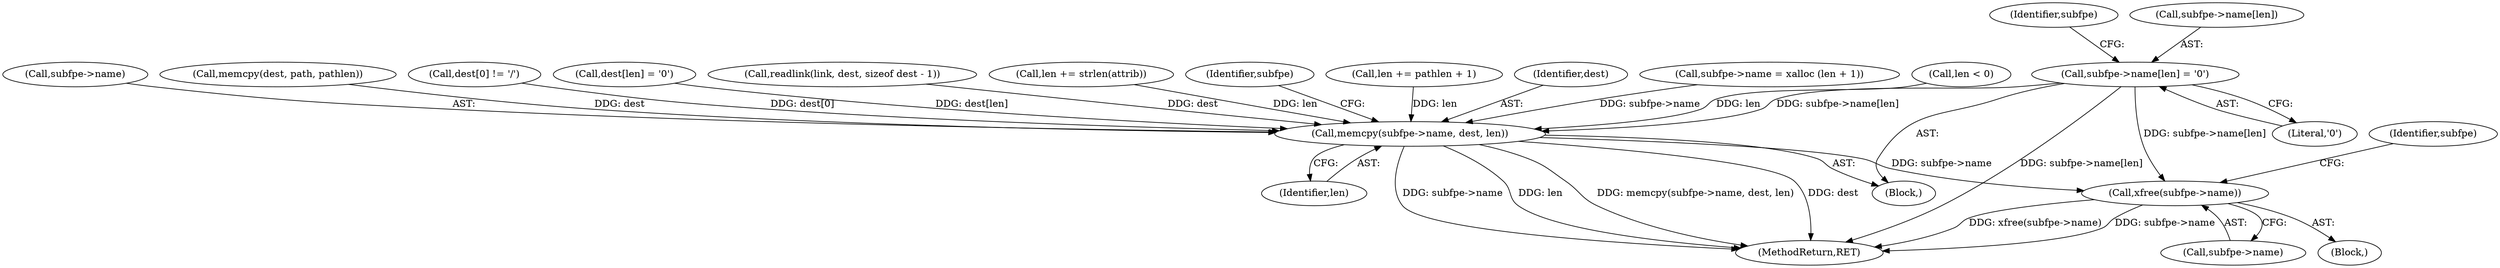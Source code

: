 digraph "0_libxfont_5bf703700ee4a5d6eae20da07cb7a29369667aef@array" {
"1000318" [label="(Call,subfpe->name[len] = '\0')"];
"1000312" [label="(Call,memcpy(subfpe->name, dest, len))"];
"1000336" [label="(Call,xfree(subfpe->name))"];
"1000241" [label="(Call,len += pathlen + 1)"];
"1000380" [label="(MethodReturn,RET)"];
"1000317" [label="(Identifier,len)"];
"1000312" [label="(Call,memcpy(subfpe->name, dest, len))"];
"1000316" [label="(Identifier,dest)"];
"1000178" [label="(Block,)"];
"1000296" [label="(Call,subfpe->name = xalloc (len + 1))"];
"1000198" [label="(Call,len < 0)"];
"1000313" [label="(Call,subfpe->name)"];
"1000318" [label="(Call,subfpe->name[len] = '\0')"];
"1000231" [label="(Call,memcpy(dest, path, pathlen))"];
"1000341" [label="(Identifier,subfpe)"];
"1000327" [label="(Identifier,subfpe)"];
"1000208" [label="(Call,dest[0] != '/')"];
"1000336" [label="(Call,xfree(subfpe->name))"];
"1000202" [label="(Call,dest[len] = '\0')"];
"1000337" [label="(Call,subfpe->name)"];
"1000190" [label="(Call,readlink(link, dest, sizeof dest - 1))"];
"1000269" [label="(Call,len += strlen(attrib))"];
"1000319" [label="(Call,subfpe->name[len])"];
"1000324" [label="(Literal,'\0')"];
"1000321" [label="(Identifier,subfpe)"];
"1000335" [label="(Block,)"];
"1000318" -> "1000178"  [label="AST: "];
"1000318" -> "1000324"  [label="CFG: "];
"1000319" -> "1000318"  [label="AST: "];
"1000324" -> "1000318"  [label="AST: "];
"1000327" -> "1000318"  [label="CFG: "];
"1000318" -> "1000380"  [label="DDG: subfpe->name[len]"];
"1000318" -> "1000312"  [label="DDG: subfpe->name[len]"];
"1000318" -> "1000336"  [label="DDG: subfpe->name[len]"];
"1000312" -> "1000178"  [label="AST: "];
"1000312" -> "1000317"  [label="CFG: "];
"1000313" -> "1000312"  [label="AST: "];
"1000316" -> "1000312"  [label="AST: "];
"1000317" -> "1000312"  [label="AST: "];
"1000321" -> "1000312"  [label="CFG: "];
"1000312" -> "1000380"  [label="DDG: memcpy(subfpe->name, dest, len)"];
"1000312" -> "1000380"  [label="DDG: dest"];
"1000312" -> "1000380"  [label="DDG: subfpe->name"];
"1000312" -> "1000380"  [label="DDG: len"];
"1000296" -> "1000312"  [label="DDG: subfpe->name"];
"1000190" -> "1000312"  [label="DDG: dest"];
"1000208" -> "1000312"  [label="DDG: dest[0]"];
"1000202" -> "1000312"  [label="DDG: dest[len]"];
"1000231" -> "1000312"  [label="DDG: dest"];
"1000198" -> "1000312"  [label="DDG: len"];
"1000241" -> "1000312"  [label="DDG: len"];
"1000269" -> "1000312"  [label="DDG: len"];
"1000312" -> "1000336"  [label="DDG: subfpe->name"];
"1000336" -> "1000335"  [label="AST: "];
"1000336" -> "1000337"  [label="CFG: "];
"1000337" -> "1000336"  [label="AST: "];
"1000341" -> "1000336"  [label="CFG: "];
"1000336" -> "1000380"  [label="DDG: xfree(subfpe->name)"];
"1000336" -> "1000380"  [label="DDG: subfpe->name"];
}
